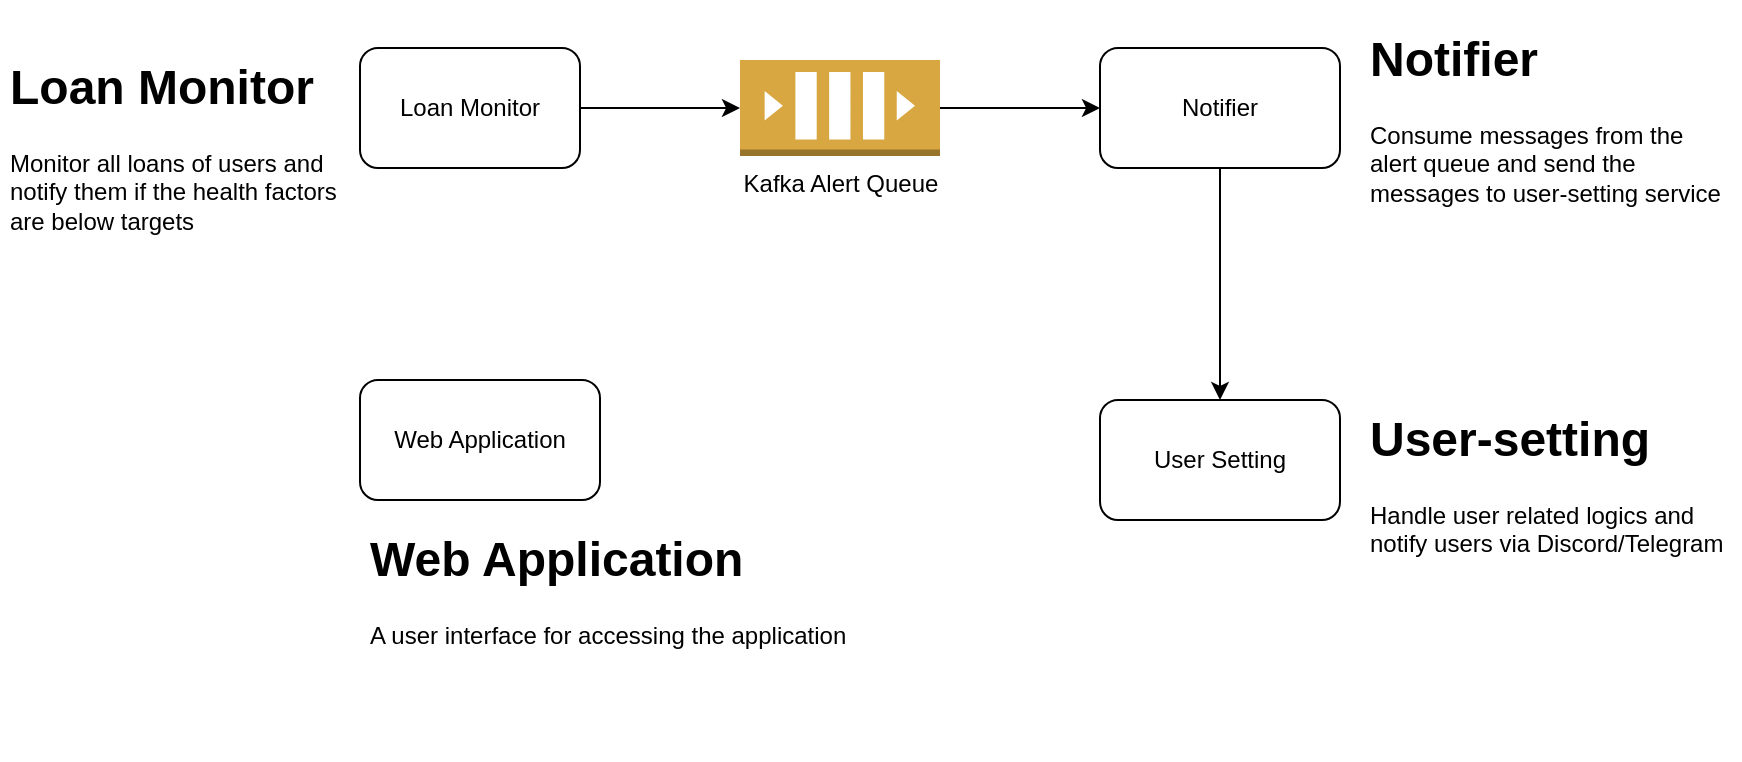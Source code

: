 <mxfile version="17.4.6" type="device"><diagram id="V3yEr84aMjjQEEYDRX3r" name="Page-1"><mxGraphModel dx="2740" dy="863" grid="1" gridSize="10" guides="1" tooltips="1" connect="1" arrows="1" fold="1" page="1" pageScale="1" pageWidth="850" pageHeight="1100" math="0" shadow="0"><root><mxCell id="0"/><mxCell id="1" parent="0"/><mxCell id="reVla0YqvJoc6gLDqGhX-1" value="Web Application" style="rounded=1;whiteSpace=wrap;html=1;" vertex="1" parent="1"><mxGeometry x="120" y="290" width="120" height="60" as="geometry"/></mxCell><mxCell id="reVla0YqvJoc6gLDqGhX-7" style="edgeStyle=orthogonalEdgeStyle;rounded=0;orthogonalLoop=1;jettySize=auto;html=1;entryX=0;entryY=0.5;entryDx=0;entryDy=0;entryPerimeter=0;" edge="1" parent="1" source="reVla0YqvJoc6gLDqGhX-2" target="reVla0YqvJoc6gLDqGhX-3"><mxGeometry relative="1" as="geometry"/></mxCell><mxCell id="reVla0YqvJoc6gLDqGhX-2" value="Loan Monitor" style="rounded=1;whiteSpace=wrap;html=1;" vertex="1" parent="1"><mxGeometry x="120" y="124" width="110" height="60" as="geometry"/></mxCell><mxCell id="reVla0YqvJoc6gLDqGhX-9" style="edgeStyle=orthogonalEdgeStyle;rounded=0;orthogonalLoop=1;jettySize=auto;html=1;" edge="1" parent="1" source="reVla0YqvJoc6gLDqGhX-3" target="reVla0YqvJoc6gLDqGhX-5"><mxGeometry relative="1" as="geometry"/></mxCell><mxCell id="reVla0YqvJoc6gLDqGhX-3" value="Kafka Alert Queue" style="outlineConnect=0;dashed=0;verticalLabelPosition=bottom;verticalAlign=top;align=center;html=1;shape=mxgraph.aws3.queue;fillColor=#D9A741;gradientColor=none;" vertex="1" parent="1"><mxGeometry x="310" y="130" width="100" height="48" as="geometry"/></mxCell><mxCell id="reVla0YqvJoc6gLDqGhX-10" style="edgeStyle=orthogonalEdgeStyle;rounded=0;orthogonalLoop=1;jettySize=auto;html=1;" edge="1" parent="1" source="reVla0YqvJoc6gLDqGhX-5" target="reVla0YqvJoc6gLDqGhX-6"><mxGeometry relative="1" as="geometry"/></mxCell><mxCell id="reVla0YqvJoc6gLDqGhX-5" value="Notifier" style="rounded=1;whiteSpace=wrap;html=1;" vertex="1" parent="1"><mxGeometry x="490" y="124" width="120" height="60" as="geometry"/></mxCell><mxCell id="reVla0YqvJoc6gLDqGhX-6" value="User Setting" style="rounded=1;whiteSpace=wrap;html=1;" vertex="1" parent="1"><mxGeometry x="490" y="300" width="120" height="60" as="geometry"/></mxCell><mxCell id="reVla0YqvJoc6gLDqGhX-12" value="&lt;h1&gt;Notifier&lt;/h1&gt;&lt;p&gt;Consume messages from the alert queue and send the messages to user-setting service&lt;/p&gt;" style="text;html=1;strokeColor=none;fillColor=none;spacing=5;spacingTop=-20;whiteSpace=wrap;overflow=hidden;rounded=0;" vertex="1" parent="1"><mxGeometry x="620" y="110" width="190" height="120" as="geometry"/></mxCell><mxCell id="reVla0YqvJoc6gLDqGhX-13" value="&lt;h1&gt;User-setting&lt;/h1&gt;&lt;p&gt;Handle user related logics and notify users via Discord/Telegram&amp;nbsp;&lt;/p&gt;" style="text;html=1;strokeColor=none;fillColor=none;spacing=5;spacingTop=-20;whiteSpace=wrap;overflow=hidden;rounded=0;" vertex="1" parent="1"><mxGeometry x="620" y="300" width="190" height="120" as="geometry"/></mxCell><mxCell id="reVla0YqvJoc6gLDqGhX-15" value="&lt;h1&gt;Loan Monitor&lt;/h1&gt;&lt;p&gt;Monitor all loans of users and notify them if the health factors are below targets&lt;/p&gt;" style="text;html=1;strokeColor=none;fillColor=none;spacing=5;spacingTop=-20;whiteSpace=wrap;overflow=hidden;rounded=0;" vertex="1" parent="1"><mxGeometry x="-60" y="124" width="190" height="106" as="geometry"/></mxCell><mxCell id="reVla0YqvJoc6gLDqGhX-16" value="&lt;h1&gt;Web Application&lt;/h1&gt;&lt;p&gt;A user interface for accessing the application&lt;/p&gt;" style="text;html=1;strokeColor=none;fillColor=none;spacing=5;spacingTop=-20;whiteSpace=wrap;overflow=hidden;rounded=0;" vertex="1" parent="1"><mxGeometry x="120" y="360" width="250" height="120" as="geometry"/></mxCell></root></mxGraphModel></diagram></mxfile>